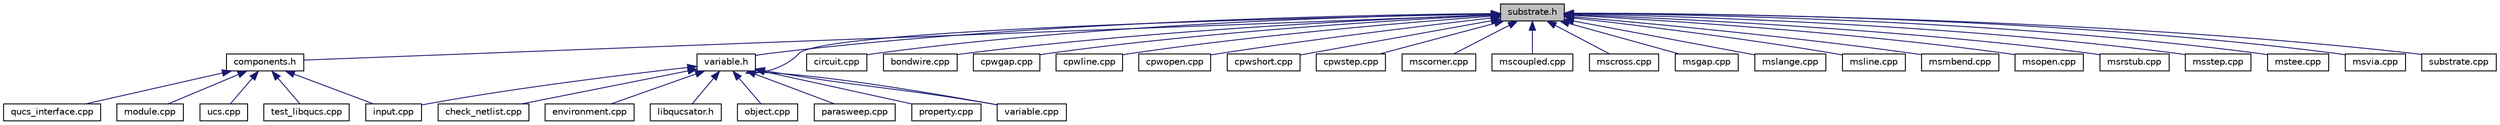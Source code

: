 digraph G
{
  edge [fontname="Helvetica",fontsize="10",labelfontname="Helvetica",labelfontsize="10"];
  node [fontname="Helvetica",fontsize="10",shape=record];
  Node1 [label="substrate.h",height=0.2,width=0.4,color="black", fillcolor="grey75", style="filled" fontcolor="black"];
  Node1 -> Node2 [dir="back",color="midnightblue",fontsize="10",style="solid",fontname="Helvetica"];
  Node2 [label="variable.h",height=0.2,width=0.4,color="black", fillcolor="white", style="filled",URL="$variable_8h.html"];
  Node2 -> Node3 [dir="back",color="midnightblue",fontsize="10",style="solid",fontname="Helvetica"];
  Node3 [label="check_netlist.cpp",height=0.2,width=0.4,color="black", fillcolor="white", style="filled",URL="$check__netlist_8cpp.html"];
  Node2 -> Node4 [dir="back",color="midnightblue",fontsize="10",style="solid",fontname="Helvetica"];
  Node4 [label="environment.cpp",height=0.2,width=0.4,color="black", fillcolor="white", style="filled",URL="$environment_8cpp.html"];
  Node2 -> Node5 [dir="back",color="midnightblue",fontsize="10",style="solid",fontname="Helvetica"];
  Node5 [label="input.cpp",height=0.2,width=0.4,color="black", fillcolor="white", style="filled",URL="$input_8cpp.html"];
  Node2 -> Node6 [dir="back",color="midnightblue",fontsize="10",style="solid",fontname="Helvetica"];
  Node6 [label="libqucsator.h",height=0.2,width=0.4,color="black", fillcolor="white", style="filled",URL="$libqucsator_8h.html"];
  Node2 -> Node7 [dir="back",color="midnightblue",fontsize="10",style="solid",fontname="Helvetica"];
  Node7 [label="object.cpp",height=0.2,width=0.4,color="black", fillcolor="white", style="filled",URL="$object_8cpp.html"];
  Node2 -> Node8 [dir="back",color="midnightblue",fontsize="10",style="solid",fontname="Helvetica"];
  Node8 [label="parasweep.cpp",height=0.2,width=0.4,color="black", fillcolor="white", style="filled",URL="$parasweep_8cpp.html"];
  Node2 -> Node9 [dir="back",color="midnightblue",fontsize="10",style="solid",fontname="Helvetica"];
  Node9 [label="property.cpp",height=0.2,width=0.4,color="black", fillcolor="white", style="filled",URL="$property_8cpp.html"];
  Node2 -> Node10 [dir="back",color="midnightblue",fontsize="10",style="solid",fontname="Helvetica"];
  Node10 [label="variable.cpp",height=0.2,width=0.4,color="black", fillcolor="white", style="filled",URL="$variable_8cpp.html"];
  Node1 -> Node11 [dir="back",color="midnightblue",fontsize="10",style="solid",fontname="Helvetica"];
  Node11 [label="circuit.cpp",height=0.2,width=0.4,color="black", fillcolor="white", style="filled",URL="$circuit_8cpp.html"];
  Node1 -> Node12 [dir="back",color="midnightblue",fontsize="10",style="solid",fontname="Helvetica"];
  Node12 [label="components.h",height=0.2,width=0.4,color="black", fillcolor="white", style="filled",URL="$components_8h.html"];
  Node12 -> Node5 [dir="back",color="midnightblue",fontsize="10",style="solid",fontname="Helvetica"];
  Node12 -> Node13 [dir="back",color="midnightblue",fontsize="10",style="solid",fontname="Helvetica"];
  Node13 [label="qucs_interface.cpp",height=0.2,width=0.4,color="black", fillcolor="white", style="filled",URL="$qucs__interface_8cpp.html"];
  Node12 -> Node14 [dir="back",color="midnightblue",fontsize="10",style="solid",fontname="Helvetica"];
  Node14 [label="module.cpp",height=0.2,width=0.4,color="black", fillcolor="white", style="filled",URL="$module_8cpp.html"];
  Node12 -> Node15 [dir="back",color="midnightblue",fontsize="10",style="solid",fontname="Helvetica"];
  Node15 [label="ucs.cpp",height=0.2,width=0.4,color="black", fillcolor="white", style="filled",URL="$ucs_8cpp.html"];
  Node12 -> Node16 [dir="back",color="midnightblue",fontsize="10",style="solid",fontname="Helvetica"];
  Node16 [label="test_libqucs.cpp",height=0.2,width=0.4,color="black", fillcolor="white", style="filled",URL="$test__libqucs_8cpp.html"];
  Node1 -> Node17 [dir="back",color="midnightblue",fontsize="10",style="solid",fontname="Helvetica"];
  Node17 [label="bondwire.cpp",height=0.2,width=0.4,color="black", fillcolor="white", style="filled",URL="$bondwire_8cpp.html",tooltip="Implement a bondwire model."];
  Node1 -> Node18 [dir="back",color="midnightblue",fontsize="10",style="solid",fontname="Helvetica"];
  Node18 [label="cpwgap.cpp",height=0.2,width=0.4,color="black", fillcolor="white", style="filled",URL="$cpwgap_8cpp.html"];
  Node1 -> Node19 [dir="back",color="midnightblue",fontsize="10",style="solid",fontname="Helvetica"];
  Node19 [label="cpwline.cpp",height=0.2,width=0.4,color="black", fillcolor="white", style="filled",URL="$cpwline_8cpp.html"];
  Node1 -> Node20 [dir="back",color="midnightblue",fontsize="10",style="solid",fontname="Helvetica"];
  Node20 [label="cpwopen.cpp",height=0.2,width=0.4,color="black", fillcolor="white", style="filled",URL="$cpwopen_8cpp.html"];
  Node1 -> Node21 [dir="back",color="midnightblue",fontsize="10",style="solid",fontname="Helvetica"];
  Node21 [label="cpwshort.cpp",height=0.2,width=0.4,color="black", fillcolor="white", style="filled",URL="$cpwshort_8cpp.html"];
  Node1 -> Node22 [dir="back",color="midnightblue",fontsize="10",style="solid",fontname="Helvetica"];
  Node22 [label="cpwstep.cpp",height=0.2,width=0.4,color="black", fillcolor="white", style="filled",URL="$cpwstep_8cpp.html"];
  Node1 -> Node23 [dir="back",color="midnightblue",fontsize="10",style="solid",fontname="Helvetica"];
  Node23 [label="mscorner.cpp",height=0.2,width=0.4,color="black", fillcolor="white", style="filled",URL="$mscorner_8cpp.html"];
  Node1 -> Node24 [dir="back",color="midnightblue",fontsize="10",style="solid",fontname="Helvetica"];
  Node24 [label="mscoupled.cpp",height=0.2,width=0.4,color="black", fillcolor="white", style="filled",URL="$mscoupled_8cpp.html"];
  Node1 -> Node25 [dir="back",color="midnightblue",fontsize="10",style="solid",fontname="Helvetica"];
  Node25 [label="mscross.cpp",height=0.2,width=0.4,color="black", fillcolor="white", style="filled",URL="$mscross_8cpp.html"];
  Node1 -> Node26 [dir="back",color="midnightblue",fontsize="10",style="solid",fontname="Helvetica"];
  Node26 [label="msgap.cpp",height=0.2,width=0.4,color="black", fillcolor="white", style="filled",URL="$msgap_8cpp.html"];
  Node1 -> Node27 [dir="back",color="midnightblue",fontsize="10",style="solid",fontname="Helvetica"];
  Node27 [label="mslange.cpp",height=0.2,width=0.4,color="black", fillcolor="white", style="filled",URL="$mslange_8cpp.html"];
  Node1 -> Node28 [dir="back",color="midnightblue",fontsize="10",style="solid",fontname="Helvetica"];
  Node28 [label="msline.cpp",height=0.2,width=0.4,color="black", fillcolor="white", style="filled",URL="$msline_8cpp.html"];
  Node1 -> Node29 [dir="back",color="midnightblue",fontsize="10",style="solid",fontname="Helvetica"];
  Node29 [label="msmbend.cpp",height=0.2,width=0.4,color="black", fillcolor="white", style="filled",URL="$msmbend_8cpp.html"];
  Node1 -> Node30 [dir="back",color="midnightblue",fontsize="10",style="solid",fontname="Helvetica"];
  Node30 [label="msopen.cpp",height=0.2,width=0.4,color="black", fillcolor="white", style="filled",URL="$msopen_8cpp.html"];
  Node1 -> Node31 [dir="back",color="midnightblue",fontsize="10",style="solid",fontname="Helvetica"];
  Node31 [label="msrstub.cpp",height=0.2,width=0.4,color="black", fillcolor="white", style="filled",URL="$msrstub_8cpp.html"];
  Node1 -> Node32 [dir="back",color="midnightblue",fontsize="10",style="solid",fontname="Helvetica"];
  Node32 [label="msstep.cpp",height=0.2,width=0.4,color="black", fillcolor="white", style="filled",URL="$msstep_8cpp.html"];
  Node1 -> Node33 [dir="back",color="midnightblue",fontsize="10",style="solid",fontname="Helvetica"];
  Node33 [label="mstee.cpp",height=0.2,width=0.4,color="black", fillcolor="white", style="filled",URL="$mstee_8cpp.html"];
  Node1 -> Node34 [dir="back",color="midnightblue",fontsize="10",style="solid",fontname="Helvetica"];
  Node34 [label="msvia.cpp",height=0.2,width=0.4,color="black", fillcolor="white", style="filled",URL="$msvia_8cpp.html"];
  Node1 -> Node35 [dir="back",color="midnightblue",fontsize="10",style="solid",fontname="Helvetica"];
  Node35 [label="substrate.cpp",height=0.2,width=0.4,color="black", fillcolor="white", style="filled",URL="$substrate_8cpp.html"];
  Node1 -> Node10 [dir="back",color="midnightblue",fontsize="10",style="solid",fontname="Helvetica"];
}
